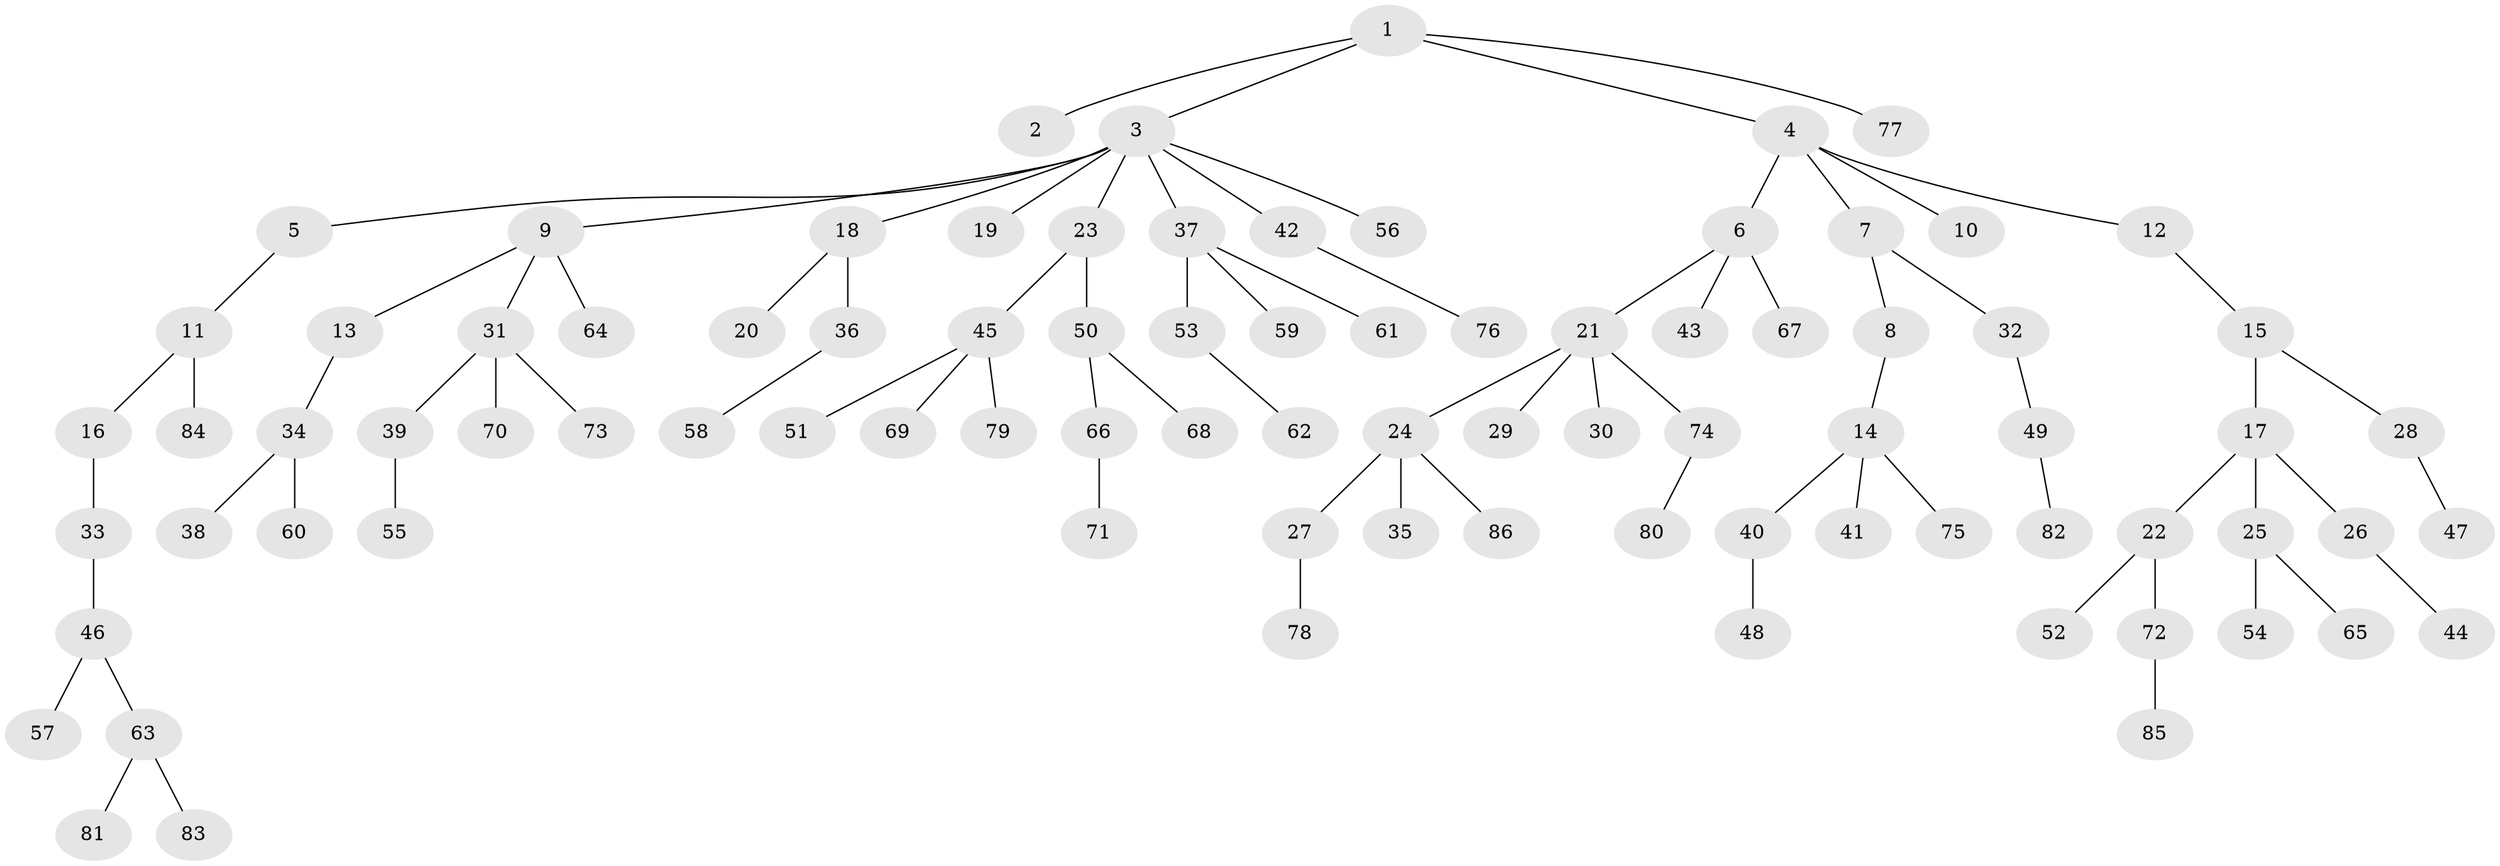 // Generated by graph-tools (version 1.1) at 2025/11/02/27/25 16:11:25]
// undirected, 86 vertices, 85 edges
graph export_dot {
graph [start="1"]
  node [color=gray90,style=filled];
  1;
  2;
  3;
  4;
  5;
  6;
  7;
  8;
  9;
  10;
  11;
  12;
  13;
  14;
  15;
  16;
  17;
  18;
  19;
  20;
  21;
  22;
  23;
  24;
  25;
  26;
  27;
  28;
  29;
  30;
  31;
  32;
  33;
  34;
  35;
  36;
  37;
  38;
  39;
  40;
  41;
  42;
  43;
  44;
  45;
  46;
  47;
  48;
  49;
  50;
  51;
  52;
  53;
  54;
  55;
  56;
  57;
  58;
  59;
  60;
  61;
  62;
  63;
  64;
  65;
  66;
  67;
  68;
  69;
  70;
  71;
  72;
  73;
  74;
  75;
  76;
  77;
  78;
  79;
  80;
  81;
  82;
  83;
  84;
  85;
  86;
  1 -- 2;
  1 -- 3;
  1 -- 4;
  1 -- 77;
  3 -- 5;
  3 -- 9;
  3 -- 18;
  3 -- 19;
  3 -- 23;
  3 -- 37;
  3 -- 42;
  3 -- 56;
  4 -- 6;
  4 -- 7;
  4 -- 10;
  4 -- 12;
  5 -- 11;
  6 -- 21;
  6 -- 43;
  6 -- 67;
  7 -- 8;
  7 -- 32;
  8 -- 14;
  9 -- 13;
  9 -- 31;
  9 -- 64;
  11 -- 16;
  11 -- 84;
  12 -- 15;
  13 -- 34;
  14 -- 40;
  14 -- 41;
  14 -- 75;
  15 -- 17;
  15 -- 28;
  16 -- 33;
  17 -- 22;
  17 -- 25;
  17 -- 26;
  18 -- 20;
  18 -- 36;
  21 -- 24;
  21 -- 29;
  21 -- 30;
  21 -- 74;
  22 -- 52;
  22 -- 72;
  23 -- 45;
  23 -- 50;
  24 -- 27;
  24 -- 35;
  24 -- 86;
  25 -- 54;
  25 -- 65;
  26 -- 44;
  27 -- 78;
  28 -- 47;
  31 -- 39;
  31 -- 70;
  31 -- 73;
  32 -- 49;
  33 -- 46;
  34 -- 38;
  34 -- 60;
  36 -- 58;
  37 -- 53;
  37 -- 59;
  37 -- 61;
  39 -- 55;
  40 -- 48;
  42 -- 76;
  45 -- 51;
  45 -- 69;
  45 -- 79;
  46 -- 57;
  46 -- 63;
  49 -- 82;
  50 -- 66;
  50 -- 68;
  53 -- 62;
  63 -- 81;
  63 -- 83;
  66 -- 71;
  72 -- 85;
  74 -- 80;
}
